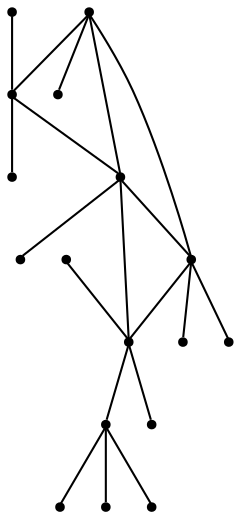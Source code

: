 graph {
  node [shape=point,comment="{\"directed\":false,\"doi\":\"10.1007/11618058_17\",\"figure\":\"4 (3)\"}"]

  v0 [pos="1117.7079260537791,2184.324739493575"]
  v1 [pos="1078.3881222747093,2236.1372928993374"]
  v2 [pos="1014.688742278343,2294.1997191485234"]
  v3 [pos="980.3698560138081,2191.1997776405483"]
  v4 [pos="945.9884606649708,2246.1372674680224"]
  v5 [pos="891.040749909157,2204.8872928993374"]
  v6 [pos="1036.3177757085755,2315.3247496661015"]
  v7 [pos="1141.9624046148256,2211.824701346603"]
  v8 [pos="1131.460465116279,2156.4497293210497"]
  v9 [pos="1083.6390443313953,2157.949859020757"]
  v10 [pos="1099.9546148255813,2256.6997827268115"]
  v11 [pos="1060.8223224018896,2202.0122827268115"]
  v12 [pos="987.1211232739826,2314.6373094296923"]
  v13 [pos="959.0533998001454,2156.137242036707"]
  v14 [pos="924.9220407885175,2273.9497801836796"]
  v15 [pos="876.1629837390988,2233.3247801836796"]
  v16 [pos="870.0368391170058,2176.449742036707"]

  v0 -- v7 [id="-1",pos="1117.7079260537791,2184.324739493575 1123.9424600290697,2188.662304597742 1128.6349018895348,2192.6496804929247 1132.827398255814,2197.2331664141484 1134.627761627907,2199.170523998784 1136.386409883721,2202.033072826909 1137.7742005813952,2204.2832355873256 1138.6868459302325,2205.933219311284 1138.6868459302325,2205.933219311284 1138.6868459302325,2205.933219311284 1139.6036882267442,2207.7622394935756 1139.6036882267442,2207.7622394935756 1139.6036882267442,2207.7622394935756 1141.9624046148256,2211.824701346603 1141.9624046148256,2211.824701346603 1141.9624046148256,2211.824701346603"]
  v0 -- v9 [id="-4",pos="1117.7079260537791,2184.324739493575 1111.6901707848838,2178.0165017819872 1105.9390806686047,2173.091473298914 1099.8587209302325,2168.2997049069872 1097.0332848837209,2166.091503816492 1094.128488372093,2164.124645906336 1091.0654796511628,2162.2579873776904 1089.323492005814,2161.249890046961 1089.323492005814,2161.249890046961 1089.323492005814,2161.249890046961 1087.6772710755813,2160.241538403081 1087.6772710755813,2160.241538403081 1087.6772710755813,2160.241538403081 1083.6390443313953,2157.949859020757 1083.6390443313953,2157.949859020757 1083.6390443313953,2157.949859020757"]
  v5 -- v15 [id="-5",pos="891.040749909157,2204.8872928993374 876.1629837390988,2233.3247801836796 876.1629837390988,2233.3247801836796 876.1629837390988,2233.3247801836796"]
  v11 -- v1 [id="-10",pos="1060.8223224018896,2202.0122827268115 1061.851671511628,2205.566499747482 1061.851671511628,2205.566499747482 1061.851671511628,2205.566499747482 1062.4934865552325,2207.3998432533413 1062.4934865552325,2207.3998432533413 1062.4934865552325,2207.3998432533413 1063.2228015988371,2209.228863435633 1063.2228015988371,2209.228863435633 1063.2228015988371,2209.228863435633 1064.3188408430233,2212.6539529538622 1065.8023982558138,2215.920605378992 1067.4360283430233,2219.116304434982 1069.2781068313952,2222.570639965581 1071.249273255814,2225.3457050697475 1078.3881222747093,2236.1372928993374"]
  v1 -- v10 [id="-13",pos="1078.3881222747093,2236.1372928993374 1099.9546148255813,2256.6997827268115 1099.9546148255813,2256.6997827268115 1099.9546148255813,2256.6997827268115"]
  v2 -- v12 [id="-21",pos="1014.688742278343,2294.1997191485234 987.1211232739826,2314.6373094296923 987.1211232739826,2314.6373094296923 987.1211232739826,2314.6373094296923"]
  v3 -- v13 [id="-22",pos="980.3698560138081,2191.1997776405483 959.0533998001454,2156.137242036707 959.0533998001454,2156.137242036707 959.0533998001454,2156.137242036707"]
  v4 -- v14 [id="-23",pos="945.9884606649708,2246.1372674680224 924.9220407885175,2273.9497801836796 924.9220407885175,2273.9497801836796 924.9220407885175,2273.9497801836796"]
  v0 -- v8 [id="-24",pos="1117.7079260537791,2184.324739493575 1131.460465116279,2156.4497293210497 1131.460465116279,2156.4497293210497 1131.460465116279,2156.4497293210497"]
  v16 -- v5 [id="-26",pos="870.0368391170058,2176.449742036707 871.8163608284883,2180.1122964597216 871.8163608284883,2180.1122964597216 871.8163608284883,2180.1122964597216 872.7332031249999,2181.758211173263 872.7332031249999,2181.758211173263 872.7332031249999,2181.758211173263 874.5626907703488,2185.0538552976122 874.5626907703488,2185.0538552976122 874.5626907703488,2185.0538552976122 875.3878361191861,2186.5204792396694 875.3878361191861,2186.5204792396694 875.3878361191861,2186.5204792396694 876.2129814680233,2187.8955504473515 876.2129814680233,2187.8955504473515 876.2129814680233,2187.8955504473515 877.6757449127907,2190.2372659421435 879.7344749273256,2193.0164000567265 881.6181413517442,2195.0371723549038 886.644113372093,2200.178875642664 890.0572492732558,2205.053804434982 891.040749909157,2204.8872928993374"]
  v5 -- v3 [id="-28",pos="891.040749909157,2204.8872928993374 919.7502725290698,2188.8998330808154 946.938671875,2186.724692699956 980.3698560138081,2191.1997776405483"]
  v4 -- v2 [id="-29",pos="945.9884606649708,2246.1372674680224 967.2836637799961,2261.096269646012 993.2094910003441,2276.589826217456 1014.688742278343,2294.1997191485234"]
  v2 -- v6 [id="-30",pos="1014.688742278343,2294.1997191485234 1022.1767856591318,2300.8968238547213 1029.2556105806452,2307.652912733657 1036.3177757085755,2315.3247496661015"]
  v4 -- v5 [id="-31",pos="945.9884606649708,2246.1372674680224 929.55625,2233.0831826901904 913.8408430232558,2220.1579711016484 891.040749909157,2204.8872928993374"]
  v4 -- v3 [id="-32",pos="945.9884606649708,2246.1372674680224 957.1864098837209,2227.553906160242 968.142605377907,2209.1413797116747 980.3698560138081,2191.1997776405483"]
  v3 -- v2 [id="-33",pos="980.3698560138081,2191.1997776405483 1005.103597383721,2232.0288003659716 1010.6213117732558,2246.6706257240444 1014.688742278343,2294.1997191485234"]
  v3 -- v1 [id="-34",pos="980.3698560138081,2191.1997776405483 1018.3311046511628,2191.120495515711 1046.790543241279,2218.9080219642788 1078.3881222747093,2236.1372928993374"]
  v2 -- v1 [id="-35",pos="1014.688742278343,2294.1997191485234 1038.0930686773256,2275.6498635983935 1057.2591933139536,2259.4747842526904 1078.3881222747093,2236.1372928993374"]
  v1 -- v0 [id="-38",pos="1078.3881222747093,2236.1372928993374 1098.104269622093,2217.745556550867 1105.6098110465116,2209.0915343340703 1117.7079260537791,2184.324739493575"]
}